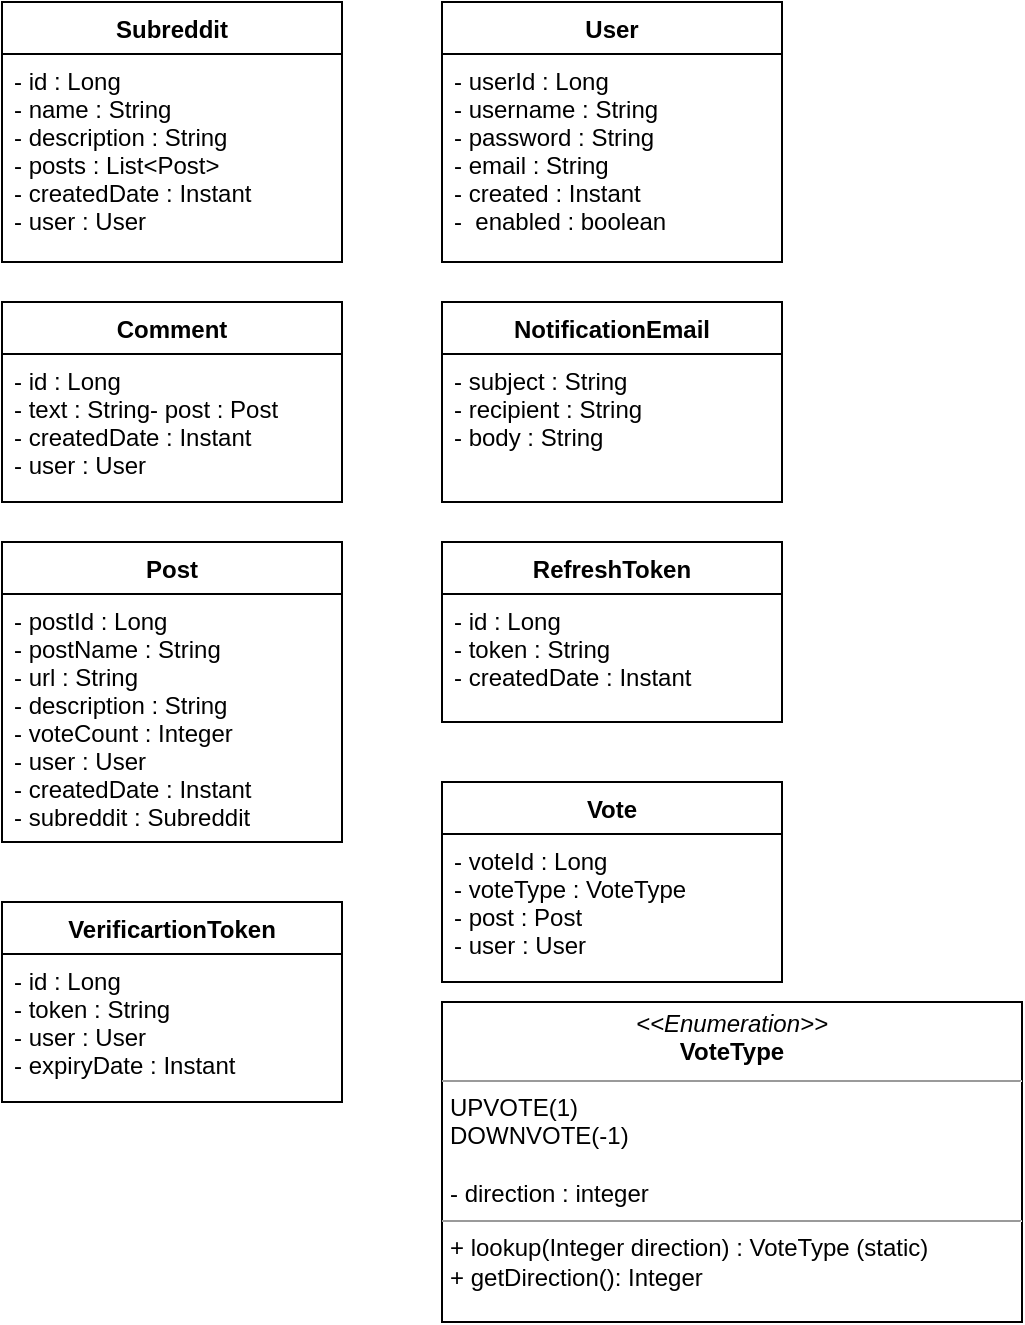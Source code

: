 <mxfile version="14.6.6" type="github">
  <diagram id="C5RBs43oDa-KdzZeNtuy" name="Page-1">
    <mxGraphModel dx="1463" dy="910" grid="1" gridSize="10" guides="1" tooltips="1" connect="1" arrows="1" fold="1" page="1" pageScale="1" pageWidth="827" pageHeight="1169" math="0" shadow="0">
      <root>
        <mxCell id="WIyWlLk6GJQsqaUBKTNV-0" />
        <mxCell id="WIyWlLk6GJQsqaUBKTNV-1" parent="WIyWlLk6GJQsqaUBKTNV-0" />
        <mxCell id="KnY3R8ZpVALi4FLhmtvJ-1" value="Subreddit" style="swimlane;fontStyle=1;align=center;verticalAlign=top;childLayout=stackLayout;horizontal=1;startSize=26;horizontalStack=0;resizeParent=1;resizeParentMax=0;resizeLast=0;collapsible=1;marginBottom=0;" vertex="1" parent="WIyWlLk6GJQsqaUBKTNV-1">
          <mxGeometry x="140" y="110" width="170" height="130" as="geometry" />
        </mxCell>
        <mxCell id="KnY3R8ZpVALi4FLhmtvJ-2" value="- id : Long&#xa;- name : String&#xa;- description : String&#xa;- posts : List&lt;Post&gt;&#xa;- createdDate : Instant&#xa;- user : User&#xa;&#xa;" style="text;strokeColor=none;fillColor=none;align=left;verticalAlign=top;spacingLeft=4;spacingRight=4;overflow=hidden;rotatable=0;points=[[0,0.5],[1,0.5]];portConstraint=eastwest;" vertex="1" parent="KnY3R8ZpVALi4FLhmtvJ-1">
          <mxGeometry y="26" width="170" height="104" as="geometry" />
        </mxCell>
        <mxCell id="KnY3R8ZpVALi4FLhmtvJ-7" value="User" style="swimlane;fontStyle=1;align=center;verticalAlign=top;childLayout=stackLayout;horizontal=1;startSize=26;horizontalStack=0;resizeParent=1;resizeParentMax=0;resizeLast=0;collapsible=1;marginBottom=0;" vertex="1" parent="WIyWlLk6GJQsqaUBKTNV-1">
          <mxGeometry x="360" y="110" width="170" height="130" as="geometry" />
        </mxCell>
        <mxCell id="KnY3R8ZpVALi4FLhmtvJ-8" value="- userId : Long&#xa;- username : String&#xa;- password : String&#xa;- email : String&#xa;- created : Instant&#xa;-  enabled : boolean" style="text;strokeColor=none;fillColor=none;align=left;verticalAlign=top;spacingLeft=4;spacingRight=4;overflow=hidden;rotatable=0;points=[[0,0.5],[1,0.5]];portConstraint=eastwest;" vertex="1" parent="KnY3R8ZpVALi4FLhmtvJ-7">
          <mxGeometry y="26" width="170" height="104" as="geometry" />
        </mxCell>
        <mxCell id="KnY3R8ZpVALi4FLhmtvJ-10" value="Comment" style="swimlane;fontStyle=1;align=center;verticalAlign=top;childLayout=stackLayout;horizontal=1;startSize=26;horizontalStack=0;resizeParent=1;resizeParentMax=0;resizeLast=0;collapsible=1;marginBottom=0;" vertex="1" parent="WIyWlLk6GJQsqaUBKTNV-1">
          <mxGeometry x="140" y="260" width="170" height="100" as="geometry" />
        </mxCell>
        <mxCell id="KnY3R8ZpVALi4FLhmtvJ-11" value="- id : Long &#xa;- text : String- post : Post&#xa;- createdDate : Instant&#xa;- user : User" style="text;strokeColor=none;fillColor=none;align=left;verticalAlign=top;spacingLeft=4;spacingRight=4;overflow=hidden;rotatable=0;points=[[0,0.5],[1,0.5]];portConstraint=eastwest;" vertex="1" parent="KnY3R8ZpVALi4FLhmtvJ-10">
          <mxGeometry y="26" width="170" height="74" as="geometry" />
        </mxCell>
        <mxCell id="KnY3R8ZpVALi4FLhmtvJ-12" value="NotificationEmail" style="swimlane;fontStyle=1;align=center;verticalAlign=top;childLayout=stackLayout;horizontal=1;startSize=26;horizontalStack=0;resizeParent=1;resizeParentMax=0;resizeLast=0;collapsible=1;marginBottom=0;" vertex="1" parent="WIyWlLk6GJQsqaUBKTNV-1">
          <mxGeometry x="360" y="260" width="170" height="100" as="geometry" />
        </mxCell>
        <mxCell id="KnY3R8ZpVALi4FLhmtvJ-13" value="- subject : String&#xa;- recipient : String&#xa;- body : String" style="text;strokeColor=none;fillColor=none;align=left;verticalAlign=top;spacingLeft=4;spacingRight=4;overflow=hidden;rotatable=0;points=[[0,0.5],[1,0.5]];portConstraint=eastwest;" vertex="1" parent="KnY3R8ZpVALi4FLhmtvJ-12">
          <mxGeometry y="26" width="170" height="74" as="geometry" />
        </mxCell>
        <mxCell id="KnY3R8ZpVALi4FLhmtvJ-14" value="Post" style="swimlane;fontStyle=1;align=center;verticalAlign=top;childLayout=stackLayout;horizontal=1;startSize=26;horizontalStack=0;resizeParent=1;resizeParentMax=0;resizeLast=0;collapsible=1;marginBottom=0;" vertex="1" parent="WIyWlLk6GJQsqaUBKTNV-1">
          <mxGeometry x="140" y="380" width="170" height="150" as="geometry" />
        </mxCell>
        <mxCell id="KnY3R8ZpVALi4FLhmtvJ-15" value="- postId : Long&#xa;- postName : String&#xa;- url : String&#xa;- description : String&#xa;- voteCount : Integer&#xa;- user : User&#xa;- createdDate : Instant&#xa;- subreddit : Subreddit" style="text;strokeColor=none;fillColor=none;align=left;verticalAlign=top;spacingLeft=4;spacingRight=4;overflow=hidden;rotatable=0;points=[[0,0.5],[1,0.5]];portConstraint=eastwest;" vertex="1" parent="KnY3R8ZpVALi4FLhmtvJ-14">
          <mxGeometry y="26" width="170" height="124" as="geometry" />
        </mxCell>
        <mxCell id="KnY3R8ZpVALi4FLhmtvJ-16" value="RefreshToken" style="swimlane;fontStyle=1;align=center;verticalAlign=top;childLayout=stackLayout;horizontal=1;startSize=26;horizontalStack=0;resizeParent=1;resizeParentMax=0;resizeLast=0;collapsible=1;marginBottom=0;" vertex="1" parent="WIyWlLk6GJQsqaUBKTNV-1">
          <mxGeometry x="360" y="380" width="170" height="90" as="geometry" />
        </mxCell>
        <mxCell id="KnY3R8ZpVALi4FLhmtvJ-17" value="- id : Long&#xa;- token : String&#xa;- createdDate : Instant" style="text;strokeColor=none;fillColor=none;align=left;verticalAlign=top;spacingLeft=4;spacingRight=4;overflow=hidden;rotatable=0;points=[[0,0.5],[1,0.5]];portConstraint=eastwest;" vertex="1" parent="KnY3R8ZpVALi4FLhmtvJ-16">
          <mxGeometry y="26" width="170" height="64" as="geometry" />
        </mxCell>
        <mxCell id="KnY3R8ZpVALi4FLhmtvJ-18" value="VerificartionToken" style="swimlane;fontStyle=1;align=center;verticalAlign=top;childLayout=stackLayout;horizontal=1;startSize=26;horizontalStack=0;resizeParent=1;resizeParentMax=0;resizeLast=0;collapsible=1;marginBottom=0;" vertex="1" parent="WIyWlLk6GJQsqaUBKTNV-1">
          <mxGeometry x="140" y="560" width="170" height="100" as="geometry" />
        </mxCell>
        <mxCell id="KnY3R8ZpVALi4FLhmtvJ-19" value="- id : Long&#xa;- token : String&#xa;- user : User&#xa;- expiryDate : Instant" style="text;strokeColor=none;fillColor=none;align=left;verticalAlign=top;spacingLeft=4;spacingRight=4;overflow=hidden;rotatable=0;points=[[0,0.5],[1,0.5]];portConstraint=eastwest;" vertex="1" parent="KnY3R8ZpVALi4FLhmtvJ-18">
          <mxGeometry y="26" width="170" height="74" as="geometry" />
        </mxCell>
        <mxCell id="KnY3R8ZpVALi4FLhmtvJ-20" value="Vote" style="swimlane;fontStyle=1;align=center;verticalAlign=top;childLayout=stackLayout;horizontal=1;startSize=26;horizontalStack=0;resizeParent=1;resizeParentMax=0;resizeLast=0;collapsible=1;marginBottom=0;" vertex="1" parent="WIyWlLk6GJQsqaUBKTNV-1">
          <mxGeometry x="360" y="500" width="170" height="100" as="geometry" />
        </mxCell>
        <mxCell id="KnY3R8ZpVALi4FLhmtvJ-21" value="- voteId : Long  &#xa;- voteType : VoteType&#xa;- post : Post&#xa;- user : User" style="text;strokeColor=none;fillColor=none;align=left;verticalAlign=top;spacingLeft=4;spacingRight=4;overflow=hidden;rotatable=0;points=[[0,0.5],[1,0.5]];portConstraint=eastwest;" vertex="1" parent="KnY3R8ZpVALi4FLhmtvJ-20">
          <mxGeometry y="26" width="170" height="74" as="geometry" />
        </mxCell>
        <mxCell id="KnY3R8ZpVALi4FLhmtvJ-22" value="&lt;p style=&quot;margin: 0px ; margin-top: 4px ; text-align: center&quot;&gt;&lt;i&gt;&amp;lt;&amp;lt;Enumeration&amp;gt;&amp;gt;&lt;/i&gt;&lt;br&gt;&lt;b&gt;VoteType&lt;/b&gt;&lt;br&gt;&lt;/p&gt;&lt;hr size=&quot;1&quot;&gt;&lt;p style=&quot;margin: 0px ; margin-left: 4px&quot;&gt;UPVOTE(1)&lt;/p&gt;&lt;p style=&quot;margin: 0px ; margin-left: 4px&quot;&gt;DOWNVOTE(-1)&lt;/p&gt;&lt;p style=&quot;margin: 0px ; margin-left: 4px&quot;&gt;&lt;br&gt;&lt;/p&gt;&lt;p style=&quot;margin: 0px ; margin-left: 4px&quot;&gt;- direction : integer&lt;br&gt;&lt;/p&gt;&lt;hr size=&quot;1&quot;&gt;&lt;p style=&quot;margin: 0px ; margin-left: 4px&quot;&gt;+ lookup(Integer direction) : VoteType (static)&lt;br&gt;+ getDirection(): Integer&lt;/p&gt;" style="verticalAlign=top;align=left;overflow=fill;fontSize=12;fontFamily=Helvetica;html=1;" vertex="1" parent="WIyWlLk6GJQsqaUBKTNV-1">
          <mxGeometry x="360" y="610" width="290" height="160" as="geometry" />
        </mxCell>
      </root>
    </mxGraphModel>
  </diagram>
</mxfile>
